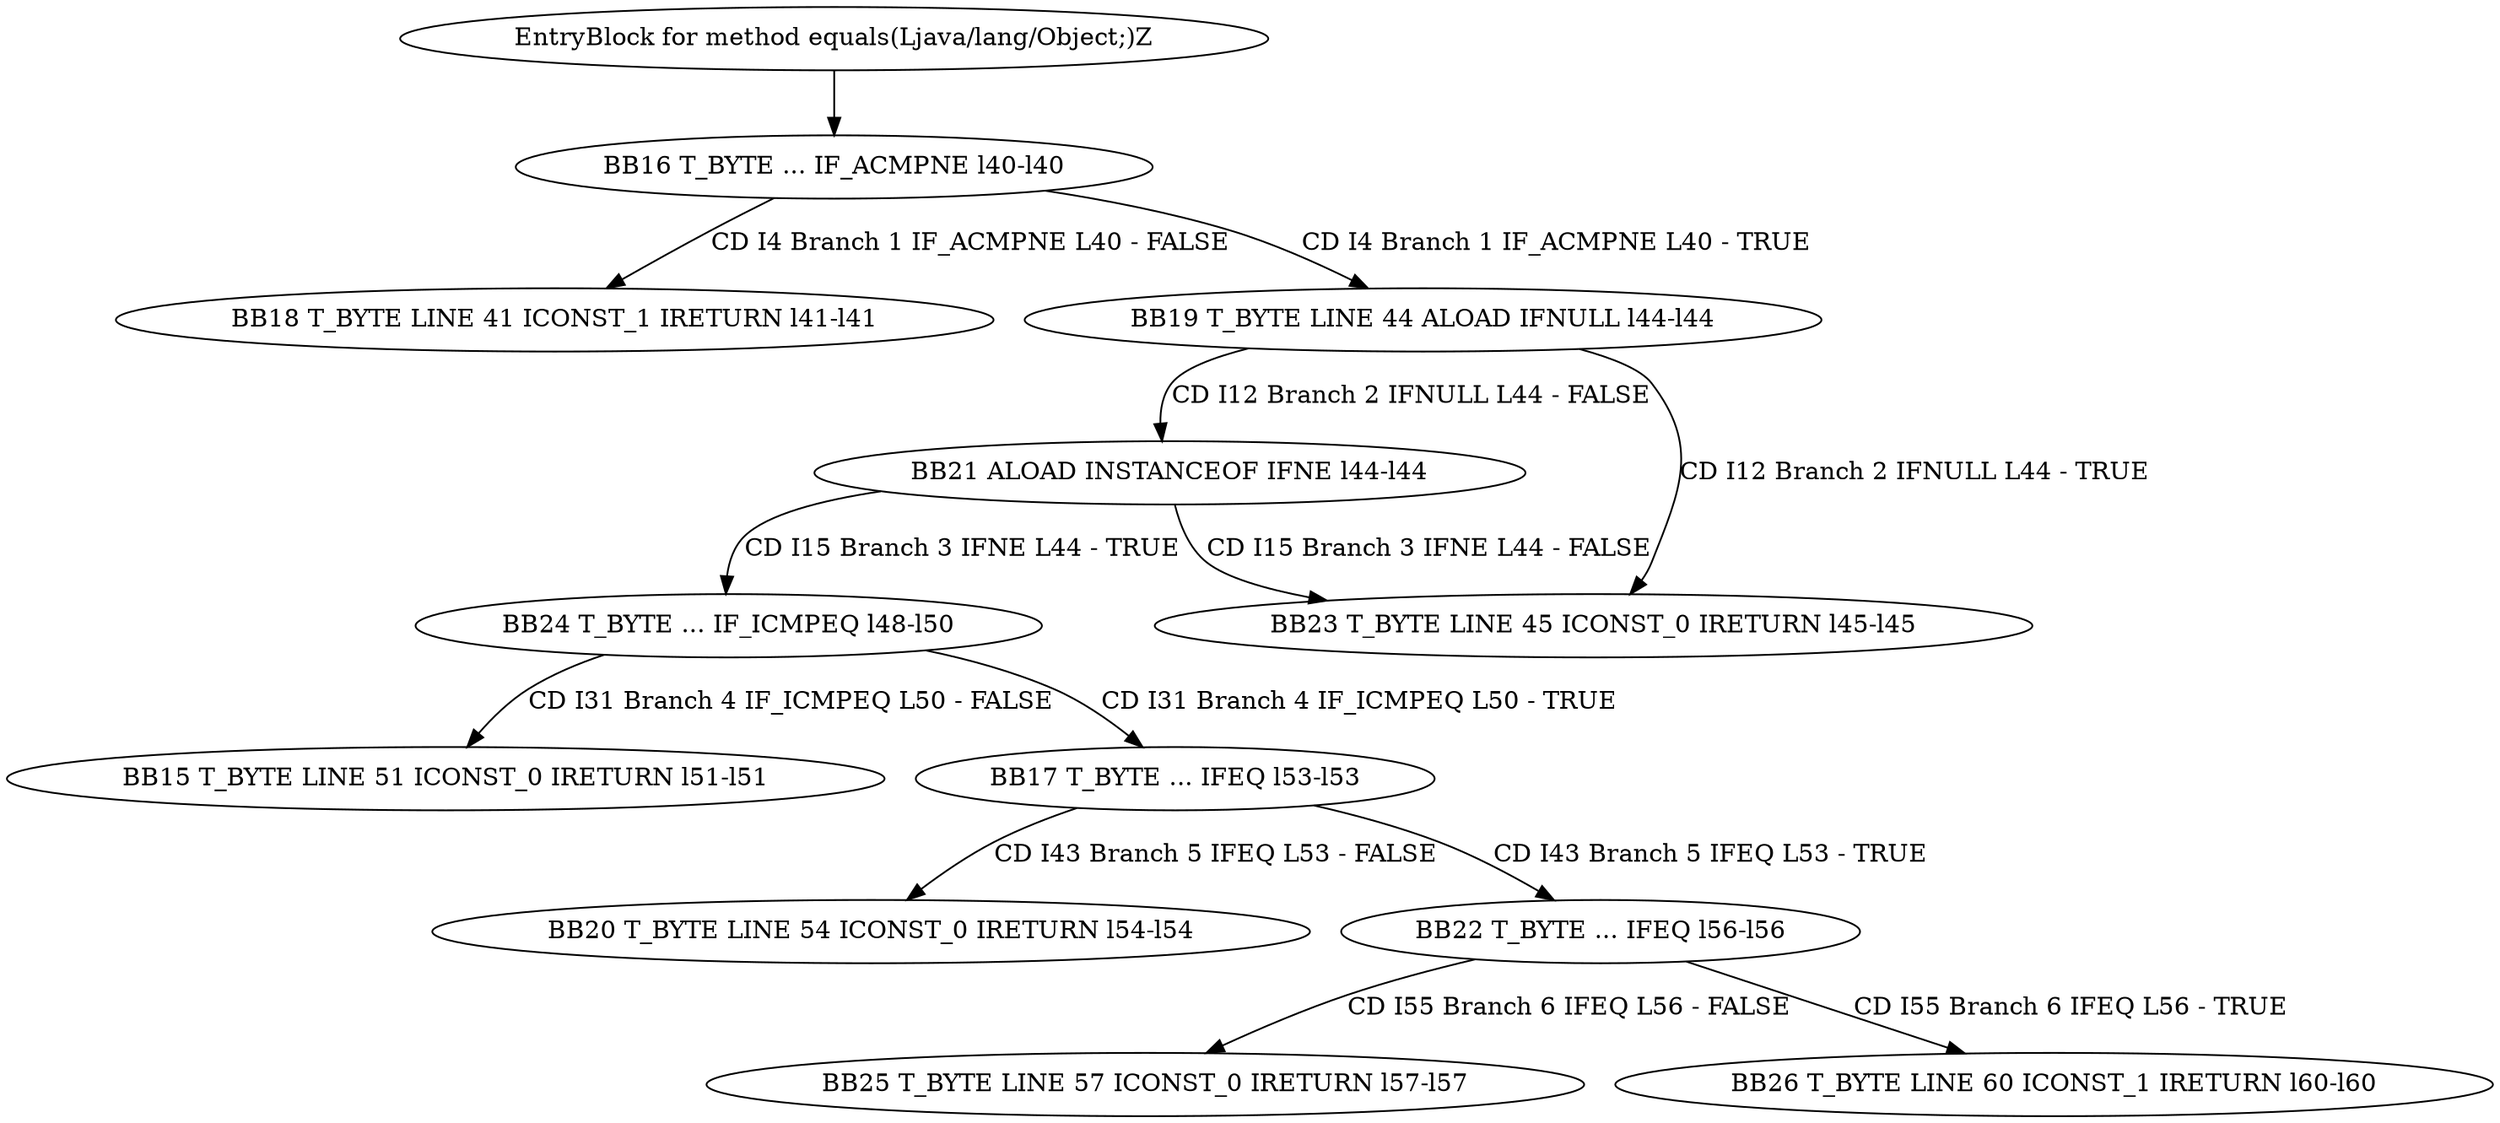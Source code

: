 digraph G {
  1 [ label="BB15 T_BYTE LINE 51 ICONST_0 IRETURN l51-l51" ];
  2 [ label="BB16 T_BYTE ... IF_ACMPNE l40-l40" ];
  3 [ label="BB17 T_BYTE ... IFEQ l53-l53" ];
  4 [ label="BB18 T_BYTE LINE 41 ICONST_1 IRETURN l41-l41" ];
  5 [ label="BB19 T_BYTE LINE 44 ALOAD IFNULL l44-l44" ];
  6 [ label="BB20 T_BYTE LINE 54 ICONST_0 IRETURN l54-l54" ];
  7 [ label="BB21 ALOAD INSTANCEOF IFNE l44-l44" ];
  8 [ label="BB22 T_BYTE ... IFEQ l56-l56" ];
  9 [ label="BB23 T_BYTE LINE 45 ICONST_0 IRETURN l45-l45" ];
  10 [ label="BB24 T_BYTE ... IF_ICMPEQ l48-l50" ];
  11 [ label="BB25 T_BYTE LINE 57 ICONST_0 IRETURN l57-l57" ];
  12 [ label="BB26 T_BYTE LINE 60 ICONST_1 IRETURN l60-l60" ];
  13 [ label="EntryBlock for method equals(Ljava/lang/Object;)Z" ];
  10 -> 1 [ label="CD I31 Branch 4 IF_ICMPEQ L50 - FALSE" ];
  13 -> 2 [ label="" ];
  10 -> 3 [ label="CD I31 Branch 4 IF_ICMPEQ L50 - TRUE" ];
  2 -> 4 [ label="CD I4 Branch 1 IF_ACMPNE L40 - FALSE" ];
  2 -> 5 [ label="CD I4 Branch 1 IF_ACMPNE L40 - TRUE" ];
  3 -> 6 [ label="CD I43 Branch 5 IFEQ L53 - FALSE" ];
  5 -> 7 [ label="CD I12 Branch 2 IFNULL L44 - FALSE" ];
  3 -> 8 [ label="CD I43 Branch 5 IFEQ L53 - TRUE" ];
  5 -> 9 [ label="CD I12 Branch 2 IFNULL L44 - TRUE" ];
  7 -> 9 [ label="CD I15 Branch 3 IFNE L44 - FALSE" ];
  7 -> 10 [ label="CD I15 Branch 3 IFNE L44 - TRUE" ];
  8 -> 11 [ label="CD I55 Branch 6 IFEQ L56 - FALSE" ];
  8 -> 12 [ label="CD I55 Branch 6 IFEQ L56 - TRUE" ];
}
